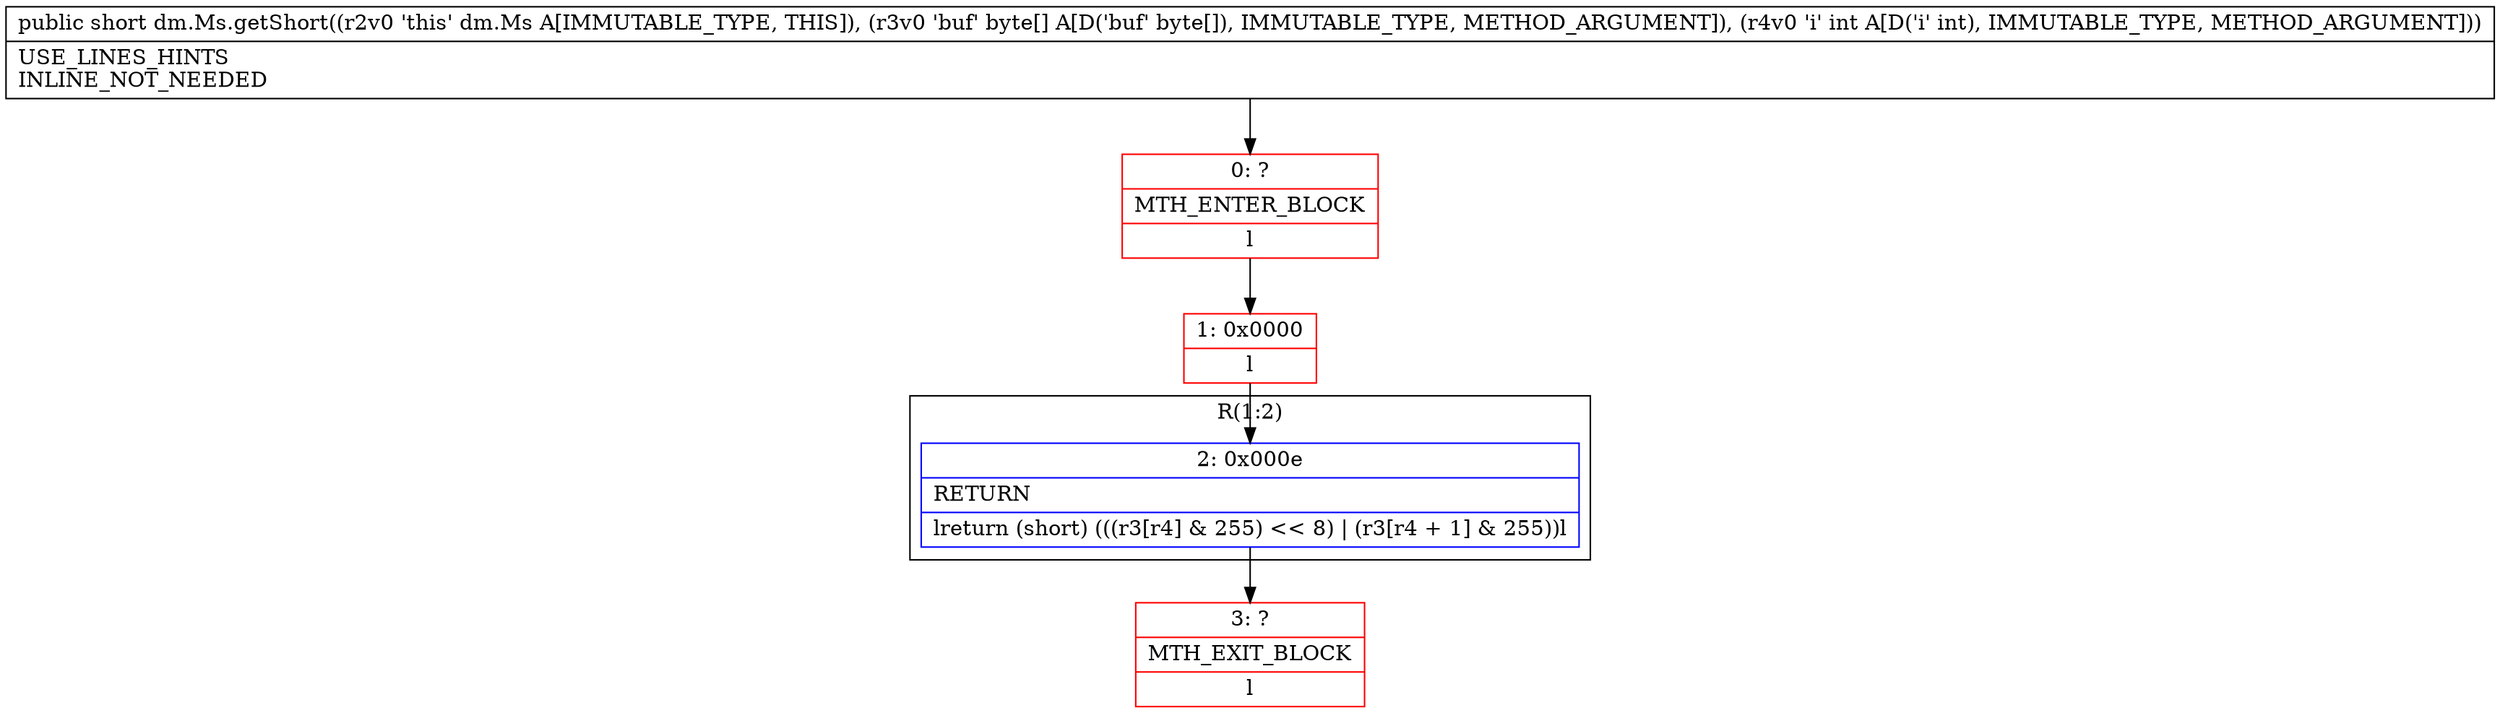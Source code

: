digraph "CFG fordm.Ms.getShort([BI)S" {
subgraph cluster_Region_87807023 {
label = "R(1:2)";
node [shape=record,color=blue];
Node_2 [shape=record,label="{2\:\ 0x000e|RETURN\l|lreturn (short) (((r3[r4] & 255) \<\< 8) \| (r3[r4 + 1] & 255))l}"];
}
Node_0 [shape=record,color=red,label="{0\:\ ?|MTH_ENTER_BLOCK\l|l}"];
Node_1 [shape=record,color=red,label="{1\:\ 0x0000|l}"];
Node_3 [shape=record,color=red,label="{3\:\ ?|MTH_EXIT_BLOCK\l|l}"];
MethodNode[shape=record,label="{public short dm.Ms.getShort((r2v0 'this' dm.Ms A[IMMUTABLE_TYPE, THIS]), (r3v0 'buf' byte[] A[D('buf' byte[]), IMMUTABLE_TYPE, METHOD_ARGUMENT]), (r4v0 'i' int A[D('i' int), IMMUTABLE_TYPE, METHOD_ARGUMENT]))  | USE_LINES_HINTS\lINLINE_NOT_NEEDED\l}"];
MethodNode -> Node_0;
Node_2 -> Node_3;
Node_0 -> Node_1;
Node_1 -> Node_2;
}

